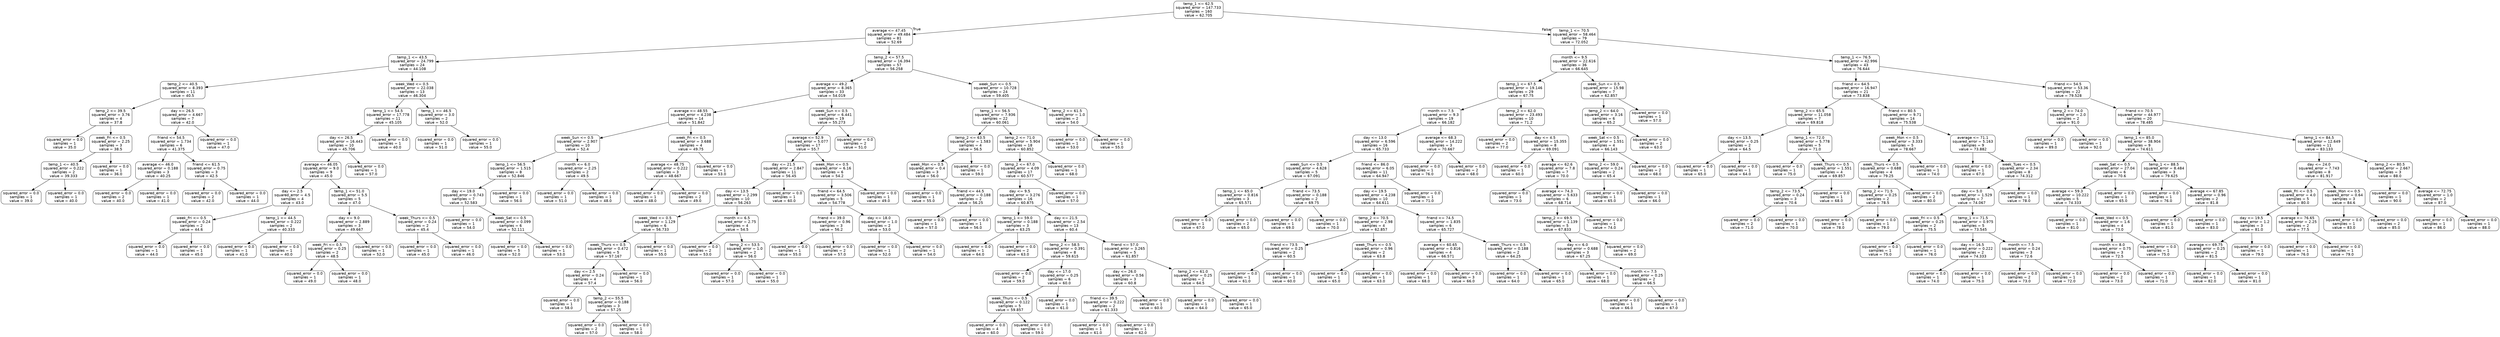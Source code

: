 digraph Tree {
node [shape=box, style="rounded", color="black", fontname="helvetica"] ;
edge [fontname="helvetica"] ;
0 [label="temp_1 <= 62.5\nsquared_error = 147.733\nsamples = 160\nvalue = 62.705"] ;
1 [label="average <= 47.45\nsquared_error = 49.484\nsamples = 81\nvalue = 52.69"] ;
0 -> 1 [labeldistance=2.5, labelangle=45, headlabel="True"] ;
2 [label="temp_1 <= 43.5\nsquared_error = 24.799\nsamples = 24\nvalue = 44.108"] ;
1 -> 2 ;
3 [label="temp_2 <= 40.5\nsquared_error = 8.393\nsamples = 11\nvalue = 40.5"] ;
2 -> 3 ;
4 [label="temp_2 <= 39.5\nsquared_error = 3.76\nsamples = 4\nvalue = 37.8"] ;
3 -> 4 ;
5 [label="squared_error = 0.0\nsamples = 1\nvalue = 35.0"] ;
4 -> 5 ;
6 [label="week_Fri <= 0.5\nsquared_error = 2.25\nsamples = 3\nvalue = 38.5"] ;
4 -> 6 ;
7 [label="temp_1 <= 40.5\nsquared_error = 0.222\nsamples = 2\nvalue = 39.333"] ;
6 -> 7 ;
8 [label="squared_error = 0.0\nsamples = 1\nvalue = 39.0"] ;
7 -> 8 ;
9 [label="squared_error = 0.0\nsamples = 1\nvalue = 40.0"] ;
7 -> 9 ;
10 [label="squared_error = 0.0\nsamples = 1\nvalue = 36.0"] ;
6 -> 10 ;
11 [label="day <= 26.5\nsquared_error = 4.667\nsamples = 7\nvalue = 42.0"] ;
3 -> 11 ;
12 [label="friend <= 54.5\nsquared_error = 1.734\nsamples = 6\nvalue = 41.375"] ;
11 -> 12 ;
13 [label="average <= 46.0\nsquared_error = 0.188\nsamples = 3\nvalue = 40.25"] ;
12 -> 13 ;
14 [label="squared_error = 0.0\nsamples = 2\nvalue = 40.0"] ;
13 -> 14 ;
15 [label="squared_error = 0.0\nsamples = 1\nvalue = 41.0"] ;
13 -> 15 ;
16 [label="friend <= 61.5\nsquared_error = 0.75\nsamples = 3\nvalue = 42.5"] ;
12 -> 16 ;
17 [label="squared_error = 0.0\nsamples = 2\nvalue = 42.0"] ;
16 -> 17 ;
18 [label="squared_error = 0.0\nsamples = 1\nvalue = 44.0"] ;
16 -> 18 ;
19 [label="squared_error = 0.0\nsamples = 1\nvalue = 47.0"] ;
11 -> 19 ;
20 [label="week_Wed <= 0.5\nsquared_error = 22.038\nsamples = 13\nvalue = 46.304"] ;
2 -> 20 ;
21 [label="temp_1 <= 54.5\nsquared_error = 17.778\nsamples = 11\nvalue = 45.105"] ;
20 -> 21 ;
22 [label="day <= 26.5\nsquared_error = 16.443\nsamples = 10\nvalue = 45.706"] ;
21 -> 22 ;
23 [label="average <= 46.05\nsquared_error = 9.0\nsamples = 9\nvalue = 45.0"] ;
22 -> 23 ;
24 [label="day <= 2.5\nsquared_error = 4.5\nsamples = 4\nvalue = 43.0"] ;
23 -> 24 ;
25 [label="week_Fri <= 0.5\nsquared_error = 0.24\nsamples = 2\nvalue = 44.6"] ;
24 -> 25 ;
26 [label="squared_error = 0.0\nsamples = 1\nvalue = 44.0"] ;
25 -> 26 ;
27 [label="squared_error = 0.0\nsamples = 1\nvalue = 45.0"] ;
25 -> 27 ;
28 [label="temp_1 <= 44.5\nsquared_error = 0.222\nsamples = 2\nvalue = 40.333"] ;
24 -> 28 ;
29 [label="squared_error = 0.0\nsamples = 1\nvalue = 41.0"] ;
28 -> 29 ;
30 [label="squared_error = 0.0\nsamples = 1\nvalue = 40.0"] ;
28 -> 30 ;
31 [label="temp_1 <= 51.0\nsquared_error = 5.5\nsamples = 5\nvalue = 47.0"] ;
23 -> 31 ;
32 [label="day <= 9.0\nsquared_error = 2.889\nsamples = 3\nvalue = 49.667"] ;
31 -> 32 ;
33 [label="week_Fri <= 0.5\nsquared_error = 0.25\nsamples = 2\nvalue = 48.5"] ;
32 -> 33 ;
34 [label="squared_error = 0.0\nsamples = 1\nvalue = 49.0"] ;
33 -> 34 ;
35 [label="squared_error = 0.0\nsamples = 1\nvalue = 48.0"] ;
33 -> 35 ;
36 [label="squared_error = 0.0\nsamples = 1\nvalue = 52.0"] ;
32 -> 36 ;
37 [label="week_Thurs <= 0.5\nsquared_error = 0.24\nsamples = 2\nvalue = 45.4"] ;
31 -> 37 ;
38 [label="squared_error = 0.0\nsamples = 1\nvalue = 45.0"] ;
37 -> 38 ;
39 [label="squared_error = 0.0\nsamples = 1\nvalue = 46.0"] ;
37 -> 39 ;
40 [label="squared_error = 0.0\nsamples = 1\nvalue = 57.0"] ;
22 -> 40 ;
41 [label="squared_error = 0.0\nsamples = 1\nvalue = 40.0"] ;
21 -> 41 ;
42 [label="temp_1 <= 46.5\nsquared_error = 3.0\nsamples = 2\nvalue = 52.0"] ;
20 -> 42 ;
43 [label="squared_error = 0.0\nsamples = 1\nvalue = 51.0"] ;
42 -> 43 ;
44 [label="squared_error = 0.0\nsamples = 1\nvalue = 55.0"] ;
42 -> 44 ;
45 [label="temp_2 <= 57.5\nsquared_error = 16.394\nsamples = 57\nvalue = 56.258"] ;
1 -> 45 ;
46 [label="average <= 49.2\nsquared_error = 8.365\nsamples = 33\nvalue = 54.019"] ;
45 -> 46 ;
47 [label="average <= 48.55\nsquared_error = 4.238\nsamples = 14\nvalue = 51.842"] ;
46 -> 47 ;
48 [label="week_Sun <= 0.5\nsquared_error = 2.907\nsamples = 10\nvalue = 52.4"] ;
47 -> 48 ;
49 [label="temp_1 <= 56.5\nsquared_error = 1.515\nsamples = 8\nvalue = 52.846"] ;
48 -> 49 ;
50 [label="day <= 19.0\nsquared_error = 0.743\nsamples = 7\nvalue = 52.583"] ;
49 -> 50 ;
51 [label="squared_error = 0.0\nsamples = 1\nvalue = 54.0"] ;
50 -> 51 ;
52 [label="week_Sat <= 0.5\nsquared_error = 0.099\nsamples = 6\nvalue = 52.111"] ;
50 -> 52 ;
53 [label="squared_error = 0.0\nsamples = 5\nvalue = 52.0"] ;
52 -> 53 ;
54 [label="squared_error = 0.0\nsamples = 1\nvalue = 53.0"] ;
52 -> 54 ;
55 [label="squared_error = 0.0\nsamples = 1\nvalue = 56.0"] ;
49 -> 55 ;
56 [label="month <= 6.0\nsquared_error = 2.25\nsamples = 2\nvalue = 49.5"] ;
48 -> 56 ;
57 [label="squared_error = 0.0\nsamples = 1\nvalue = 51.0"] ;
56 -> 57 ;
58 [label="squared_error = 0.0\nsamples = 1\nvalue = 48.0"] ;
56 -> 58 ;
59 [label="week_Fri <= 0.5\nsquared_error = 3.688\nsamples = 4\nvalue = 49.75"] ;
47 -> 59 ;
60 [label="average <= 48.75\nsquared_error = 0.222\nsamples = 3\nvalue = 48.667"] ;
59 -> 60 ;
61 [label="squared_error = 0.0\nsamples = 1\nvalue = 48.0"] ;
60 -> 61 ;
62 [label="squared_error = 0.0\nsamples = 2\nvalue = 49.0"] ;
60 -> 62 ;
63 [label="squared_error = 0.0\nsamples = 1\nvalue = 53.0"] ;
59 -> 63 ;
64 [label="week_Sun <= 0.5\nsquared_error = 6.441\nsamples = 19\nvalue = 55.273"] ;
46 -> 64 ;
65 [label="average <= 52.9\nsquared_error = 5.077\nsamples = 17\nvalue = 55.7"] ;
64 -> 65 ;
66 [label="day <= 21.5\nsquared_error = 2.847\nsamples = 11\nvalue = 56.45"] ;
65 -> 66 ;
67 [label="day <= 13.5\nsquared_error = 2.299\nsamples = 10\nvalue = 56.263"] ;
66 -> 67 ;
68 [label="week_Wed <= 0.5\nsquared_error = 1.129\nsamples = 6\nvalue = 56.733"] ;
67 -> 68 ;
69 [label="week_Thurs <= 0.5\nsquared_error = 0.472\nsamples = 5\nvalue = 57.167"] ;
68 -> 69 ;
70 [label="day <= 2.5\nsquared_error = 0.24\nsamples = 4\nvalue = 57.4"] ;
69 -> 70 ;
71 [label="squared_error = 0.0\nsamples = 1\nvalue = 58.0"] ;
70 -> 71 ;
72 [label="temp_2 <= 55.5\nsquared_error = 0.188\nsamples = 3\nvalue = 57.25"] ;
70 -> 72 ;
73 [label="squared_error = 0.0\nsamples = 2\nvalue = 57.0"] ;
72 -> 73 ;
74 [label="squared_error = 0.0\nsamples = 1\nvalue = 58.0"] ;
72 -> 74 ;
75 [label="squared_error = 0.0\nsamples = 1\nvalue = 56.0"] ;
69 -> 75 ;
76 [label="squared_error = 0.0\nsamples = 1\nvalue = 55.0"] ;
68 -> 76 ;
77 [label="month <= 6.5\nsquared_error = 2.75\nsamples = 4\nvalue = 54.5"] ;
67 -> 77 ;
78 [label="squared_error = 0.0\nsamples = 2\nvalue = 53.0"] ;
77 -> 78 ;
79 [label="temp_2 <= 53.5\nsquared_error = 1.0\nsamples = 2\nvalue = 56.0"] ;
77 -> 79 ;
80 [label="squared_error = 0.0\nsamples = 1\nvalue = 57.0"] ;
79 -> 80 ;
81 [label="squared_error = 0.0\nsamples = 1\nvalue = 55.0"] ;
79 -> 81 ;
82 [label="squared_error = 0.0\nsamples = 1\nvalue = 60.0"] ;
66 -> 82 ;
83 [label="week_Mon <= 0.5\nsquared_error = 6.16\nsamples = 6\nvalue = 54.2"] ;
65 -> 83 ;
84 [label="friend <= 64.5\nsquared_error = 3.506\nsamples = 5\nvalue = 54.778"] ;
83 -> 84 ;
85 [label="friend <= 39.0\nsquared_error = 0.96\nsamples = 3\nvalue = 56.2"] ;
84 -> 85 ;
86 [label="squared_error = 0.0\nsamples = 1\nvalue = 55.0"] ;
85 -> 86 ;
87 [label="squared_error = 0.0\nsamples = 2\nvalue = 57.0"] ;
85 -> 87 ;
88 [label="day <= 18.0\nsquared_error = 1.0\nsamples = 2\nvalue = 53.0"] ;
84 -> 88 ;
89 [label="squared_error = 0.0\nsamples = 1\nvalue = 52.0"] ;
88 -> 89 ;
90 [label="squared_error = 0.0\nsamples = 1\nvalue = 54.0"] ;
88 -> 90 ;
91 [label="squared_error = 0.0\nsamples = 1\nvalue = 49.0"] ;
83 -> 91 ;
92 [label="squared_error = 0.0\nsamples = 2\nvalue = 51.0"] ;
64 -> 92 ;
93 [label="week_Sun <= 0.5\nsquared_error = 10.728\nsamples = 24\nvalue = 59.405"] ;
45 -> 93 ;
94 [label="temp_1 <= 56.5\nsquared_error = 7.936\nsamples = 22\nvalue = 60.061"] ;
93 -> 94 ;
95 [label="temp_2 <= 63.5\nsquared_error = 1.583\nsamples = 4\nvalue = 56.5"] ;
94 -> 95 ;
96 [label="week_Mon <= 0.5\nsquared_error = 0.4\nsamples = 3\nvalue = 56.0"] ;
95 -> 96 ;
97 [label="squared_error = 0.0\nsamples = 1\nvalue = 55.0"] ;
96 -> 97 ;
98 [label="friend <= 44.5\nsquared_error = 0.188\nsamples = 2\nvalue = 56.25"] ;
96 -> 98 ;
99 [label="squared_error = 0.0\nsamples = 1\nvalue = 57.0"] ;
98 -> 99 ;
100 [label="squared_error = 0.0\nsamples = 1\nvalue = 56.0"] ;
98 -> 100 ;
101 [label="squared_error = 0.0\nsamples = 1\nvalue = 59.0"] ;
95 -> 101 ;
102 [label="temp_2 <= 71.0\nsquared_error = 5.904\nsamples = 18\nvalue = 60.852"] ;
94 -> 102 ;
103 [label="temp_2 <= 67.0\nsquared_error = 4.09\nsamples = 17\nvalue = 60.577"] ;
102 -> 103 ;
104 [label="day <= 9.5\nsquared_error = 3.276\nsamples = 16\nvalue = 60.875"] ;
103 -> 104 ;
105 [label="temp_1 <= 59.0\nsquared_error = 0.188\nsamples = 3\nvalue = 63.25"] ;
104 -> 105 ;
106 [label="squared_error = 0.0\nsamples = 1\nvalue = 64.0"] ;
105 -> 106 ;
107 [label="squared_error = 0.0\nsamples = 2\nvalue = 63.0"] ;
105 -> 107 ;
108 [label="day <= 21.5\nsquared_error = 2.54\nsamples = 13\nvalue = 60.4"] ;
104 -> 108 ;
109 [label="temp_2 <= 58.5\nsquared_error = 0.391\nsamples = 8\nvalue = 59.615"] ;
108 -> 109 ;
110 [label="squared_error = 0.0\nsamples = 2\nvalue = 59.0"] ;
109 -> 110 ;
111 [label="day <= 17.0\nsquared_error = 0.25\nsamples = 6\nvalue = 60.0"] ;
109 -> 111 ;
112 [label="week_Thurs <= 0.5\nsquared_error = 0.122\nsamples = 5\nvalue = 59.857"] ;
111 -> 112 ;
113 [label="squared_error = 0.0\nsamples = 4\nvalue = 60.0"] ;
112 -> 113 ;
114 [label="squared_error = 0.0\nsamples = 1\nvalue = 59.0"] ;
112 -> 114 ;
115 [label="squared_error = 0.0\nsamples = 1\nvalue = 61.0"] ;
111 -> 115 ;
116 [label="friend <= 57.0\nsquared_error = 3.265\nsamples = 5\nvalue = 61.857"] ;
108 -> 116 ;
117 [label="day <= 26.0\nsquared_error = 0.56\nsamples = 3\nvalue = 60.8"] ;
116 -> 117 ;
118 [label="friend <= 39.5\nsquared_error = 0.222\nsamples = 2\nvalue = 61.333"] ;
117 -> 118 ;
119 [label="squared_error = 0.0\nsamples = 1\nvalue = 61.0"] ;
118 -> 119 ;
120 [label="squared_error = 0.0\nsamples = 1\nvalue = 62.0"] ;
118 -> 120 ;
121 [label="squared_error = 0.0\nsamples = 1\nvalue = 60.0"] ;
117 -> 121 ;
122 [label="temp_2 <= 61.0\nsquared_error = 0.25\nsamples = 2\nvalue = 64.5"] ;
116 -> 122 ;
123 [label="squared_error = 0.0\nsamples = 1\nvalue = 64.0"] ;
122 -> 123 ;
124 [label="squared_error = 0.0\nsamples = 1\nvalue = 65.0"] ;
122 -> 124 ;
125 [label="squared_error = 0.0\nsamples = 1\nvalue = 57.0"] ;
103 -> 125 ;
126 [label="squared_error = 0.0\nsamples = 1\nvalue = 68.0"] ;
102 -> 126 ;
127 [label="temp_2 <= 61.5\nsquared_error = 1.0\nsamples = 2\nvalue = 54.0"] ;
93 -> 127 ;
128 [label="squared_error = 0.0\nsamples = 1\nvalue = 53.0"] ;
127 -> 128 ;
129 [label="squared_error = 0.0\nsamples = 1\nvalue = 55.0"] ;
127 -> 129 ;
130 [label="temp_1 <= 70.5\nsquared_error = 58.464\nsamples = 79\nvalue = 72.052"] ;
0 -> 130 [labeldistance=2.5, labelangle=-45, headlabel="False"] ;
131 [label="month <= 9.5\nsquared_error = 22.616\nsamples = 36\nvalue = 66.645"] ;
130 -> 131 ;
132 [label="temp_1 <= 67.5\nsquared_error = 19.146\nsamples = 29\nvalue = 67.75"] ;
131 -> 132 ;
133 [label="month <= 7.5\nsquared_error = 9.3\nsamples = 19\nvalue = 66.182"] ;
132 -> 133 ;
134 [label="day <= 13.0\nsquared_error = 6.596\nsamples = 16\nvalue = 65.733"] ;
133 -> 134 ;
135 [label="week_Sun <= 0.5\nsquared_error = 4.628\nsamples = 5\nvalue = 67.091"] ;
134 -> 135 ;
136 [label="temp_1 <= 65.0\nsquared_error = 0.816\nsamples = 3\nvalue = 65.571"] ;
135 -> 136 ;
137 [label="squared_error = 0.0\nsamples = 1\nvalue = 67.0"] ;
136 -> 137 ;
138 [label="squared_error = 0.0\nsamples = 2\nvalue = 65.0"] ;
136 -> 138 ;
139 [label="friend <= 73.5\nsquared_error = 0.188\nsamples = 2\nvalue = 69.75"] ;
135 -> 139 ;
140 [label="squared_error = 0.0\nsamples = 1\nvalue = 69.0"] ;
139 -> 140 ;
141 [label="squared_error = 0.0\nsamples = 1\nvalue = 70.0"] ;
139 -> 141 ;
142 [label="friend <= 86.0\nsquared_error = 6.05\nsamples = 11\nvalue = 64.947"] ;
134 -> 142 ;
143 [label="day <= 19.5\nsquared_error = 4.238\nsamples = 10\nvalue = 64.611"] ;
142 -> 143 ;
144 [label="temp_2 <= 70.5\nsquared_error = 2.98\nsamples = 4\nvalue = 62.857"] ;
143 -> 144 ;
145 [label="friend <= 73.5\nsquared_error = 0.25\nsamples = 2\nvalue = 60.5"] ;
144 -> 145 ;
146 [label="squared_error = 0.0\nsamples = 1\nvalue = 61.0"] ;
145 -> 146 ;
147 [label="squared_error = 0.0\nsamples = 1\nvalue = 60.0"] ;
145 -> 147 ;
148 [label="week_Thurs <= 0.5\nsquared_error = 0.96\nsamples = 2\nvalue = 63.8"] ;
144 -> 148 ;
149 [label="squared_error = 0.0\nsamples = 1\nvalue = 65.0"] ;
148 -> 149 ;
150 [label="squared_error = 0.0\nsamples = 1\nvalue = 63.0"] ;
148 -> 150 ;
151 [label="friend <= 74.5\nsquared_error = 1.835\nsamples = 6\nvalue = 65.727"] ;
143 -> 151 ;
152 [label="average <= 60.65\nsquared_error = 0.816\nsamples = 4\nvalue = 66.571"] ;
151 -> 152 ;
153 [label="squared_error = 0.0\nsamples = 1\nvalue = 68.0"] ;
152 -> 153 ;
154 [label="squared_error = 0.0\nsamples = 3\nvalue = 66.0"] ;
152 -> 154 ;
155 [label="week_Thurs <= 0.5\nsquared_error = 0.188\nsamples = 2\nvalue = 64.25"] ;
151 -> 155 ;
156 [label="squared_error = 0.0\nsamples = 1\nvalue = 64.0"] ;
155 -> 156 ;
157 [label="squared_error = 0.0\nsamples = 1\nvalue = 65.0"] ;
155 -> 157 ;
158 [label="squared_error = 0.0\nsamples = 1\nvalue = 71.0"] ;
142 -> 158 ;
159 [label="average <= 68.3\nsquared_error = 14.222\nsamples = 3\nvalue = 70.667"] ;
133 -> 159 ;
160 [label="squared_error = 0.0\nsamples = 1\nvalue = 76.0"] ;
159 -> 160 ;
161 [label="squared_error = 0.0\nsamples = 2\nvalue = 68.0"] ;
159 -> 161 ;
162 [label="temp_2 <= 62.0\nsquared_error = 23.493\nsamples = 10\nvalue = 71.2"] ;
132 -> 162 ;
163 [label="squared_error = 0.0\nsamples = 2\nvalue = 77.0"] ;
162 -> 163 ;
164 [label="day <= 4.5\nsquared_error = 15.355\nsamples = 8\nvalue = 69.091"] ;
162 -> 164 ;
165 [label="squared_error = 0.0\nsamples = 1\nvalue = 60.0"] ;
164 -> 165 ;
166 [label="average <= 62.6\nsquared_error = 7.8\nsamples = 7\nvalue = 70.0"] ;
164 -> 166 ;
167 [label="squared_error = 0.0\nsamples = 1\nvalue = 73.0"] ;
166 -> 167 ;
168 [label="average <= 74.3\nsquared_error = 5.633\nsamples = 6\nvalue = 68.714"] ;
166 -> 168 ;
169 [label="temp_2 <= 69.5\nsquared_error = 1.139\nsamples = 5\nvalue = 67.833"] ;
168 -> 169 ;
170 [label="day <= 6.0\nsquared_error = 0.688\nsamples = 3\nvalue = 67.25"] ;
169 -> 170 ;
171 [label="squared_error = 0.0\nsamples = 1\nvalue = 68.0"] ;
170 -> 171 ;
172 [label="month <= 7.5\nsquared_error = 0.25\nsamples = 2\nvalue = 66.5"] ;
170 -> 172 ;
173 [label="squared_error = 0.0\nsamples = 1\nvalue = 66.0"] ;
172 -> 173 ;
174 [label="squared_error = 0.0\nsamples = 1\nvalue = 67.0"] ;
172 -> 174 ;
175 [label="squared_error = 0.0\nsamples = 2\nvalue = 69.0"] ;
169 -> 175 ;
176 [label="squared_error = 0.0\nsamples = 1\nvalue = 74.0"] ;
168 -> 176 ;
177 [label="week_Sun <= 0.5\nsquared_error = 15.98\nsamples = 7\nvalue = 62.857"] ;
131 -> 177 ;
178 [label="temp_2 <= 64.0\nsquared_error = 3.16\nsamples = 6\nvalue = 65.2"] ;
177 -> 178 ;
179 [label="week_Sat <= 0.5\nsquared_error = 1.551\nsamples = 4\nvalue = 66.143"] ;
178 -> 179 ;
180 [label="temp_2 <= 59.0\nsquared_error = 0.24\nsamples = 2\nvalue = 65.4"] ;
179 -> 180 ;
181 [label="squared_error = 0.0\nsamples = 1\nvalue = 65.0"] ;
180 -> 181 ;
182 [label="squared_error = 0.0\nsamples = 1\nvalue = 66.0"] ;
180 -> 182 ;
183 [label="squared_error = 0.0\nsamples = 2\nvalue = 68.0"] ;
179 -> 183 ;
184 [label="squared_error = 0.0\nsamples = 2\nvalue = 63.0"] ;
178 -> 184 ;
185 [label="squared_error = 0.0\nsamples = 1\nvalue = 57.0"] ;
177 -> 185 ;
186 [label="temp_1 <= 76.5\nsquared_error = 42.996\nsamples = 43\nvalue = 76.644"] ;
130 -> 186 ;
187 [label="friend <= 64.5\nsquared_error = 16.947\nsamples = 21\nvalue = 73.838"] ;
186 -> 187 ;
188 [label="temp_2 <= 65.5\nsquared_error = 11.058\nsamples = 7\nvalue = 69.818"] ;
187 -> 188 ;
189 [label="day <= 13.5\nsquared_error = 0.25\nsamples = 2\nvalue = 64.5"] ;
188 -> 189 ;
190 [label="squared_error = 0.0\nsamples = 1\nvalue = 65.0"] ;
189 -> 190 ;
191 [label="squared_error = 0.0\nsamples = 1\nvalue = 64.0"] ;
189 -> 191 ;
192 [label="temp_1 <= 72.0\nsquared_error = 5.778\nsamples = 5\nvalue = 71.0"] ;
188 -> 192 ;
193 [label="squared_error = 0.0\nsamples = 1\nvalue = 75.0"] ;
192 -> 193 ;
194 [label="week_Thurs <= 0.5\nsquared_error = 1.551\nsamples = 4\nvalue = 69.857"] ;
192 -> 194 ;
195 [label="temp_2 <= 73.5\nsquared_error = 0.24\nsamples = 3\nvalue = 70.6"] ;
194 -> 195 ;
196 [label="squared_error = 0.0\nsamples = 2\nvalue = 71.0"] ;
195 -> 196 ;
197 [label="squared_error = 0.0\nsamples = 1\nvalue = 70.0"] ;
195 -> 197 ;
198 [label="squared_error = 0.0\nsamples = 1\nvalue = 68.0"] ;
194 -> 198 ;
199 [label="friend <= 80.5\nsquared_error = 9.71\nsamples = 14\nvalue = 75.538"] ;
187 -> 199 ;
200 [label="week_Mon <= 0.5\nsquared_error = 3.333\nsamples = 5\nvalue = 78.667"] ;
199 -> 200 ;
201 [label="week_Thurs <= 0.5\nsquared_error = 0.688\nsamples = 4\nvalue = 79.25"] ;
200 -> 201 ;
202 [label="temp_2 <= 71.5\nsquared_error = 0.25\nsamples = 2\nvalue = 78.5"] ;
201 -> 202 ;
203 [label="squared_error = 0.0\nsamples = 1\nvalue = 78.0"] ;
202 -> 203 ;
204 [label="squared_error = 0.0\nsamples = 1\nvalue = 79.0"] ;
202 -> 204 ;
205 [label="squared_error = 0.0\nsamples = 2\nvalue = 80.0"] ;
201 -> 205 ;
206 [label="squared_error = 0.0\nsamples = 1\nvalue = 74.0"] ;
200 -> 206 ;
207 [label="average <= 71.1\nsquared_error = 5.163\nsamples = 9\nvalue = 73.882"] ;
199 -> 207 ;
208 [label="squared_error = 0.0\nsamples = 1\nvalue = 67.0"] ;
207 -> 208 ;
209 [label="week_Tues <= 0.5\nsquared_error = 2.34\nsamples = 8\nvalue = 74.312"] ;
207 -> 209 ;
210 [label="day <= 5.0\nsquared_error = 1.529\nsamples = 7\nvalue = 74.067"] ;
209 -> 210 ;
211 [label="week_Fri <= 0.5\nsquared_error = 0.25\nsamples = 2\nvalue = 75.5"] ;
210 -> 211 ;
212 [label="squared_error = 0.0\nsamples = 1\nvalue = 75.0"] ;
211 -> 212 ;
213 [label="squared_error = 0.0\nsamples = 1\nvalue = 76.0"] ;
211 -> 213 ;
214 [label="temp_1 <= 71.5\nsquared_error = 0.975\nsamples = 5\nvalue = 73.545"] ;
210 -> 214 ;
215 [label="day <= 16.5\nsquared_error = 0.222\nsamples = 2\nvalue = 74.333"] ;
214 -> 215 ;
216 [label="squared_error = 0.0\nsamples = 1\nvalue = 74.0"] ;
215 -> 216 ;
217 [label="squared_error = 0.0\nsamples = 1\nvalue = 75.0"] ;
215 -> 217 ;
218 [label="month <= 7.5\nsquared_error = 0.24\nsamples = 3\nvalue = 72.6"] ;
214 -> 218 ;
219 [label="squared_error = 0.0\nsamples = 2\nvalue = 73.0"] ;
218 -> 219 ;
220 [label="squared_error = 0.0\nsamples = 1\nvalue = 72.0"] ;
218 -> 220 ;
221 [label="squared_error = 0.0\nsamples = 1\nvalue = 78.0"] ;
209 -> 221 ;
222 [label="friend <= 54.5\nsquared_error = 53.36\nsamples = 22\nvalue = 79.528"] ;
186 -> 222 ;
223 [label="temp_2 <= 74.0\nsquared_error = 2.0\nsamples = 2\nvalue = 91.0"] ;
222 -> 223 ;
224 [label="squared_error = 0.0\nsamples = 1\nvalue = 89.0"] ;
223 -> 224 ;
225 [label="squared_error = 0.0\nsamples = 1\nvalue = 92.0"] ;
223 -> 225 ;
226 [label="friend <= 70.5\nsquared_error = 44.977\nsamples = 20\nvalue = 78.485"] ;
222 -> 226 ;
227 [label="temp_1 <= 85.0\nsquared_error = 38.904\nsamples = 9\nvalue = 74.611"] ;
226 -> 227 ;
228 [label="week_Sat <= 0.5\nsquared_error = 27.04\nsamples = 6\nvalue = 70.6"] ;
227 -> 228 ;
229 [label="average <= 59.3\nsquared_error = 10.222\nsamples = 5\nvalue = 74.333"] ;
228 -> 229 ;
230 [label="squared_error = 0.0\nsamples = 1\nvalue = 81.0"] ;
229 -> 230 ;
231 [label="week_Wed <= 0.5\nsquared_error = 1.6\nsamples = 4\nvalue = 73.0"] ;
229 -> 231 ;
232 [label="month <= 8.0\nsquared_error = 0.75\nsamples = 3\nvalue = 72.5"] ;
231 -> 232 ;
233 [label="squared_error = 0.0\nsamples = 2\nvalue = 73.0"] ;
232 -> 233 ;
234 [label="squared_error = 0.0\nsamples = 1\nvalue = 71.0"] ;
232 -> 234 ;
235 [label="squared_error = 0.0\nsamples = 1\nvalue = 75.0"] ;
231 -> 235 ;
236 [label="squared_error = 0.0\nsamples = 1\nvalue = 65.0"] ;
228 -> 236 ;
237 [label="temp_1 <= 88.5\nsquared_error = 8.484\nsamples = 3\nvalue = 79.625"] ;
227 -> 237 ;
238 [label="squared_error = 0.0\nsamples = 1\nvalue = 76.0"] ;
237 -> 238 ;
239 [label="average <= 67.85\nsquared_error = 0.96\nsamples = 2\nvalue = 81.8"] ;
237 -> 239 ;
240 [label="squared_error = 0.0\nsamples = 1\nvalue = 81.0"] ;
239 -> 240 ;
241 [label="squared_error = 0.0\nsamples = 1\nvalue = 83.0"] ;
239 -> 241 ;
242 [label="temp_1 <= 84.5\nsquared_error = 12.649\nsamples = 11\nvalue = 83.133"] ;
226 -> 242 ;
243 [label="day <= 24.0\nsquared_error = 7.743\nsamples = 8\nvalue = 81.917"] ;
242 -> 243 ;
244 [label="week_Fri <= 0.5\nsquared_error = 4.0\nsamples = 5\nvalue = 80.0"] ;
243 -> 244 ;
245 [label="day <= 19.5\nsquared_error = 1.2\nsamples = 3\nvalue = 81.0"] ;
244 -> 245 ;
246 [label="average <= 69.75\nsquared_error = 0.25\nsamples = 2\nvalue = 81.5"] ;
245 -> 246 ;
247 [label="squared_error = 0.0\nsamples = 1\nvalue = 82.0"] ;
246 -> 247 ;
248 [label="squared_error = 0.0\nsamples = 1\nvalue = 81.0"] ;
246 -> 248 ;
249 [label="squared_error = 0.0\nsamples = 1\nvalue = 79.0"] ;
245 -> 249 ;
250 [label="average <= 76.65\nsquared_error = 2.25\nsamples = 2\nvalue = 77.5"] ;
244 -> 250 ;
251 [label="squared_error = 0.0\nsamples = 1\nvalue = 76.0"] ;
250 -> 251 ;
252 [label="squared_error = 0.0\nsamples = 1\nvalue = 79.0"] ;
250 -> 252 ;
253 [label="week_Mon <= 0.5\nsquared_error = 0.64\nsamples = 3\nvalue = 84.6"] ;
243 -> 253 ;
254 [label="squared_error = 0.0\nsamples = 1\nvalue = 83.0"] ;
253 -> 254 ;
255 [label="squared_error = 0.0\nsamples = 2\nvalue = 85.0"] ;
253 -> 255 ;
256 [label="temp_2 <= 80.5\nsquared_error = 2.667\nsamples = 3\nvalue = 88.0"] ;
242 -> 256 ;
257 [label="squared_error = 0.0\nsamples = 1\nvalue = 90.0"] ;
256 -> 257 ;
258 [label="average <= 72.75\nsquared_error = 1.0\nsamples = 2\nvalue = 87.0"] ;
256 -> 258 ;
259 [label="squared_error = 0.0\nsamples = 1\nvalue = 86.0"] ;
258 -> 259 ;
260 [label="squared_error = 0.0\nsamples = 1\nvalue = 88.0"] ;
258 -> 260 ;
}